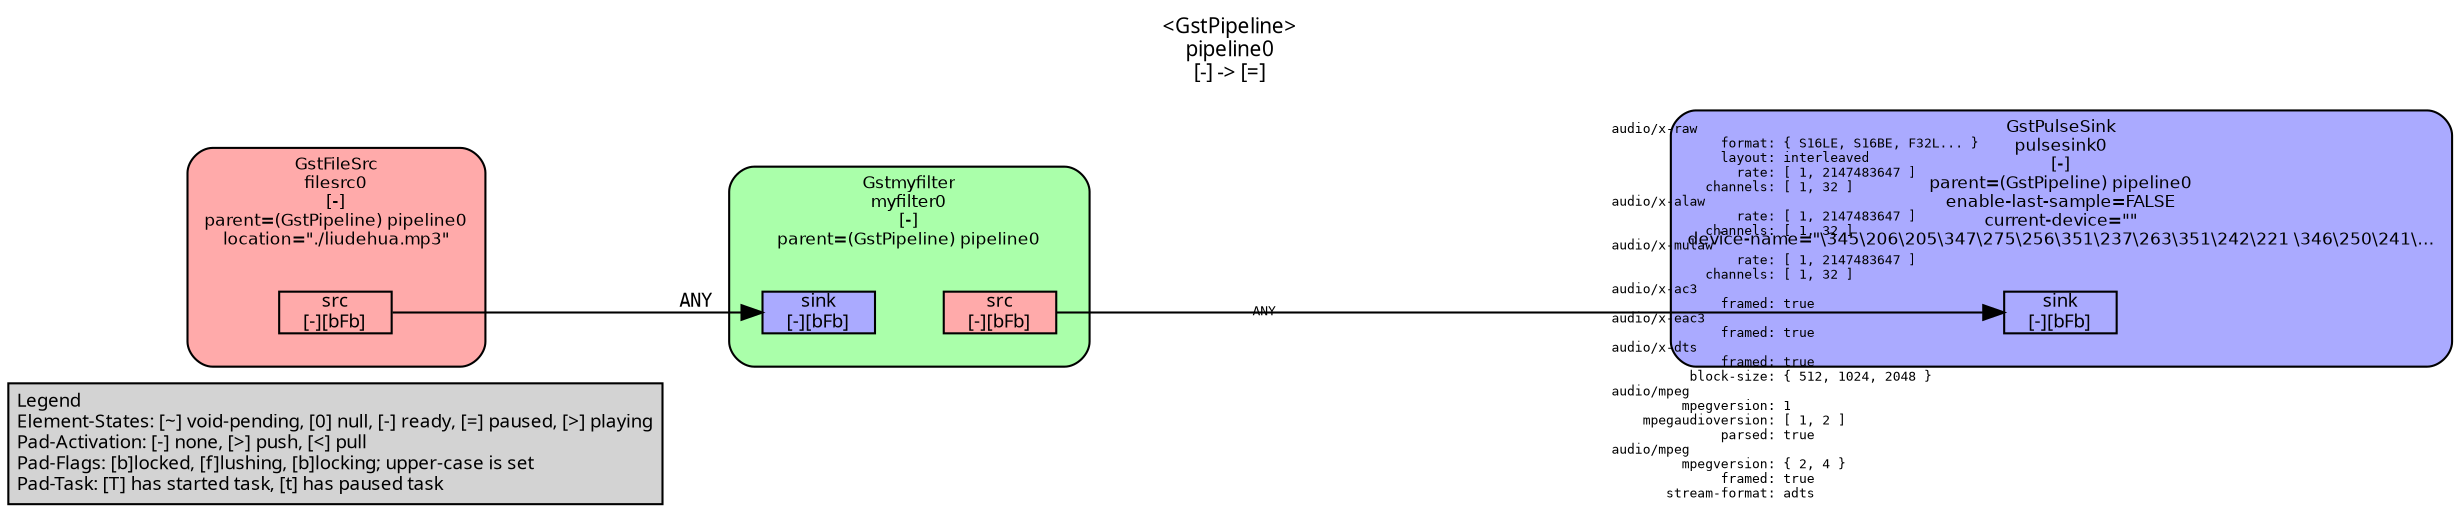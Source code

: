 digraph pipeline {
  rankdir=LR;
  fontname="sans";
  fontsize="10";
  labelloc=t;
  nodesep=.1;
  ranksep=.2;
  label="<GstPipeline>\npipeline0\n[-] -> [=]";
  node [style="filled,rounded", shape=box, fontsize="9", fontname="sans", margin="0.0,0.0"];
  edge [labelfontsize="6", fontsize="9", fontname="monospace"];
  
  legend [
    pos="0,0!",
    margin="0.05,0.05",
    style="filled",
    label="Legend\lElement-States: [~] void-pending, [0] null, [-] ready, [=] paused, [>] playing\lPad-Activation: [-] none, [>] push, [<] pull\lPad-Flags: [b]locked, [f]lushing, [b]locking; upper-case is set\lPad-Task: [T] has started task, [t] has paused task\l",
  ];
  subgraph cluster_pulsesink0_0x1d5da20 {
    fontname="Bitstream Vera Sans";
    fontsize="8";
    style="filled,rounded";
    color=black;
    label="GstPulseSink\npulsesink0\n[-]\nparent=(GstPipeline) pipeline0\nenable-last-sample=FALSE\ncurrent-device=\"\"\ndevice-name=\"\\345\\206\\205\\347\\275\\256\\351\\237\\263\\351\\242\\221 \\346\\250\\241\\…";
    subgraph cluster_pulsesink0_0x1d5da20_sink {
      label="";
      style="invis";
      pulsesink0_0x1d5da20_sink_0x1c486f0 [color=black, fillcolor="#aaaaff", label="sink\n[-][bFb]", height="0.2", style="filled,solid"];
    }

    fillcolor="#aaaaff";
  }

  subgraph cluster_myfilter0_0x1d50000 {
    fontname="Bitstream Vera Sans";
    fontsize="8";
    style="filled,rounded";
    color=black;
    label="Gstmyfilter\nmyfilter0\n[-]\nparent=(GstPipeline) pipeline0";
    subgraph cluster_myfilter0_0x1d50000_sink {
      label="";
      style="invis";
      myfilter0_0x1d50000_sink_0x1c48270 [color=black, fillcolor="#aaaaff", label="sink\n[-][bFb]", height="0.2", style="filled,solid"];
    }

    subgraph cluster_myfilter0_0x1d50000_src {
      label="";
      style="invis";
      myfilter0_0x1d50000_src_0x1c484b0 [color=black, fillcolor="#ffaaaa", label="src\n[-][bFb]", height="0.2", style="filled,solid"];
    }

    myfilter0_0x1d50000_sink_0x1c48270 -> myfilter0_0x1d50000_src_0x1c484b0 [style="invis"];
    fillcolor="#aaffaa";
  }

  myfilter0_0x1d50000_src_0x1c484b0 -> pulsesink0_0x1d5da20_sink_0x1c486f0 [labeldistance="10", labelangle="0", label="                                                  ", taillabel="ANY", headlabel="audio/x-raw\l              format: { S16LE, S16BE, F32L... }\l              layout: interleaved\l                rate: [ 1, 2147483647 ]\l            channels: [ 1, 32 ]\laudio/x-alaw\l                rate: [ 1, 2147483647 ]\l            channels: [ 1, 32 ]\laudio/x-mulaw\l                rate: [ 1, 2147483647 ]\l            channels: [ 1, 32 ]\laudio/x-ac3\l              framed: true\laudio/x-eac3\l              framed: true\laudio/x-dts\l              framed: true\l          block-size: { 512, 1024, 2048 }\laudio/mpeg\l         mpegversion: 1\l    mpegaudioversion: [ 1, 2 ]\l              parsed: true\laudio/mpeg\l         mpegversion: { 2, 4 }\l              framed: true\l       stream-format: adts\l"]
  subgraph cluster_filesrc0_0x1c46110 {
    fontname="Bitstream Vera Sans";
    fontsize="8";
    style="filled,rounded";
    color=black;
    label="GstFileSrc\nfilesrc0\n[-]\nparent=(GstPipeline) pipeline0\nlocation=\"./liudehua.mp3\"";
    subgraph cluster_filesrc0_0x1c46110_src {
      label="";
      style="invis";
      filesrc0_0x1c46110_src_0x1c48030 [color=black, fillcolor="#ffaaaa", label="src\n[-][bFb]", height="0.2", style="filled,solid"];
    }

    fillcolor="#ffaaaa";
  }

  filesrc0_0x1c46110_src_0x1c48030 -> myfilter0_0x1d50000_sink_0x1c48270 [label="ANY"]
}
